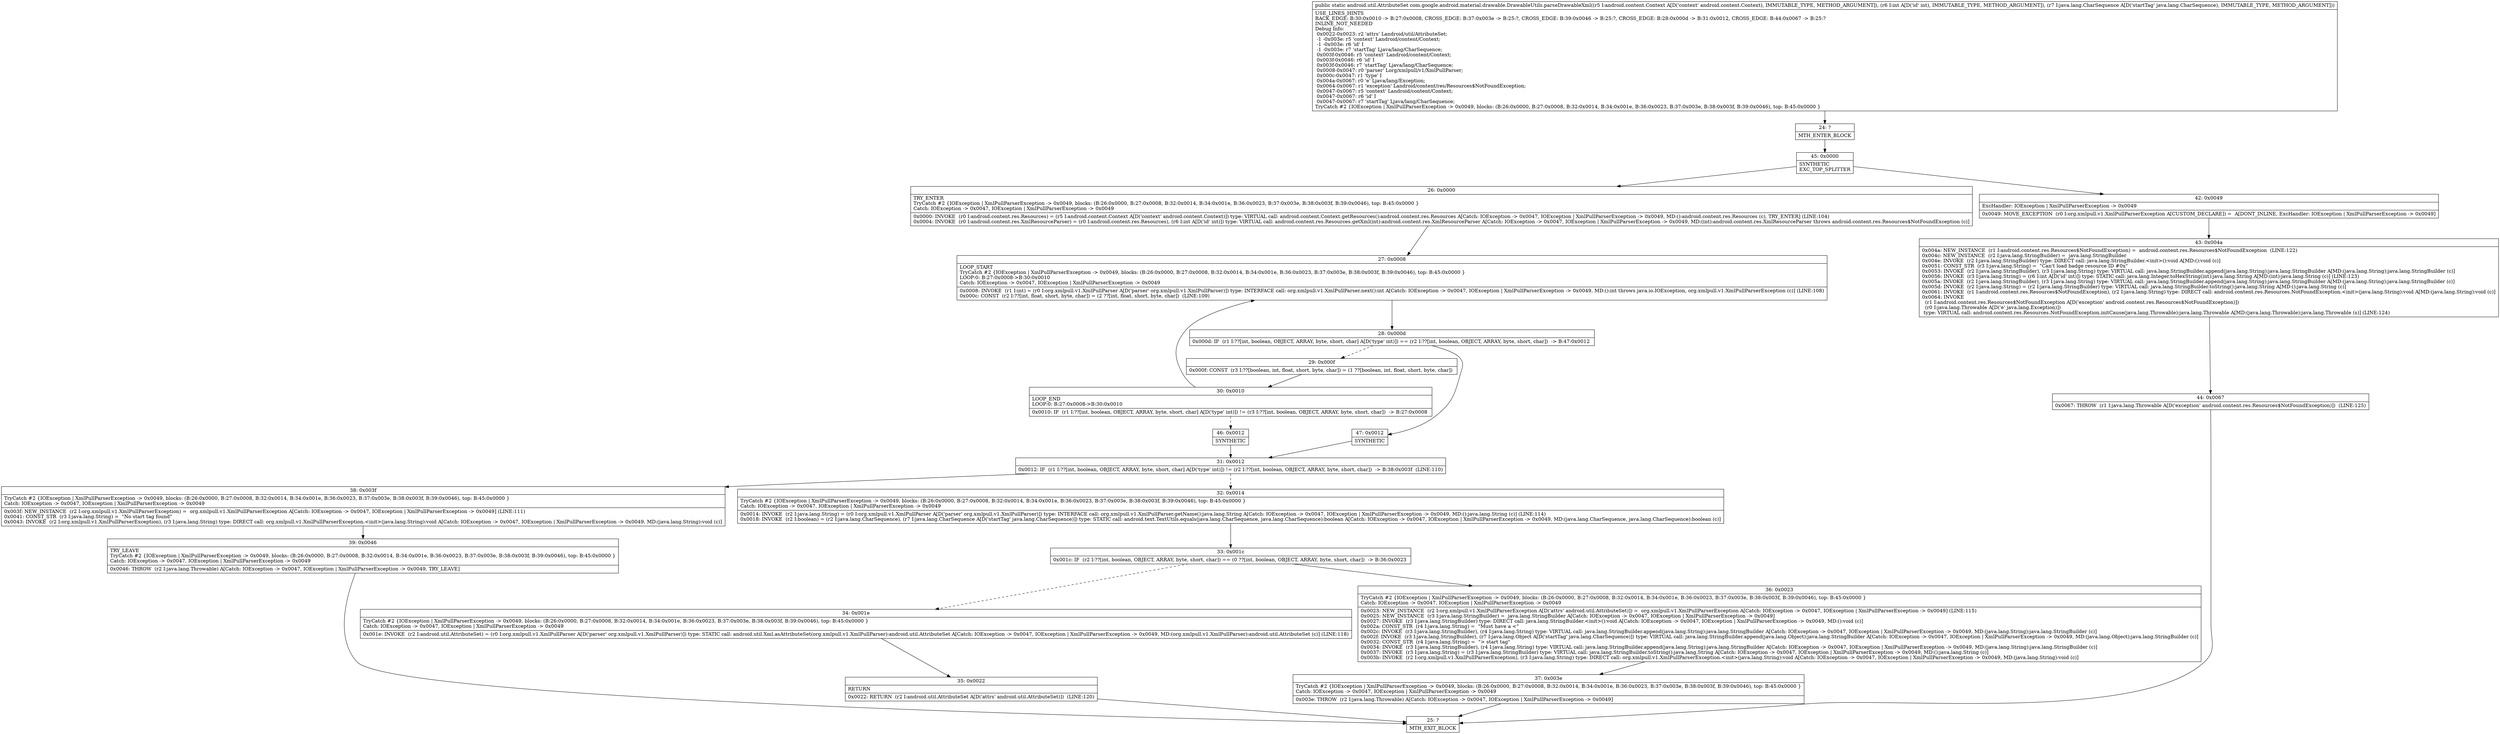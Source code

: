 digraph "CFG forcom.google.android.material.drawable.DrawableUtils.parseDrawableXml(Landroid\/content\/Context;ILjava\/lang\/CharSequence;)Landroid\/util\/AttributeSet;" {
Node_24 [shape=record,label="{24\:\ ?|MTH_ENTER_BLOCK\l}"];
Node_45 [shape=record,label="{45\:\ 0x0000|SYNTHETIC\lEXC_TOP_SPLITTER\l}"];
Node_26 [shape=record,label="{26\:\ 0x0000|TRY_ENTER\lTryCatch #2 \{IOException \| XmlPullParserException \-\> 0x0049, blocks: (B:26:0x0000, B:27:0x0008, B:32:0x0014, B:34:0x001e, B:36:0x0023, B:37:0x003e, B:38:0x003f, B:39:0x0046), top: B:45:0x0000 \}\lCatch: IOException \-\> 0x0047, IOException \| XmlPullParserException \-\> 0x0049\l|0x0000: INVOKE  (r0 I:android.content.res.Resources) = (r5 I:android.content.Context A[D('context' android.content.Context)]) type: VIRTUAL call: android.content.Context.getResources():android.content.res.Resources A[Catch: IOException \-\> 0x0047, IOException \| XmlPullParserException \-\> 0x0049, MD:():android.content.res.Resources (c), TRY_ENTER] (LINE:104)\l0x0004: INVOKE  (r0 I:android.content.res.XmlResourceParser) = (r0 I:android.content.res.Resources), (r6 I:int A[D('id' int)]) type: VIRTUAL call: android.content.res.Resources.getXml(int):android.content.res.XmlResourceParser A[Catch: IOException \-\> 0x0047, IOException \| XmlPullParserException \-\> 0x0049, MD:(int):android.content.res.XmlResourceParser throws android.content.res.Resources$NotFoundException (c)]\l}"];
Node_27 [shape=record,label="{27\:\ 0x0008|LOOP_START\lTryCatch #2 \{IOException \| XmlPullParserException \-\> 0x0049, blocks: (B:26:0x0000, B:27:0x0008, B:32:0x0014, B:34:0x001e, B:36:0x0023, B:37:0x003e, B:38:0x003f, B:39:0x0046), top: B:45:0x0000 \}\lLOOP:0: B:27:0x0008\-\>B:30:0x0010\lCatch: IOException \-\> 0x0047, IOException \| XmlPullParserException \-\> 0x0049\l|0x0008: INVOKE  (r1 I:int) = (r0 I:org.xmlpull.v1.XmlPullParser A[D('parser' org.xmlpull.v1.XmlPullParser)]) type: INTERFACE call: org.xmlpull.v1.XmlPullParser.next():int A[Catch: IOException \-\> 0x0047, IOException \| XmlPullParserException \-\> 0x0049, MD:():int throws java.io.IOException, org.xmlpull.v1.XmlPullParserException (c)] (LINE:108)\l0x000c: CONST  (r2 I:??[int, float, short, byte, char]) = (2 ??[int, float, short, byte, char])  (LINE:109)\l}"];
Node_28 [shape=record,label="{28\:\ 0x000d|0x000d: IF  (r1 I:??[int, boolean, OBJECT, ARRAY, byte, short, char] A[D('type' int)]) == (r2 I:??[int, boolean, OBJECT, ARRAY, byte, short, char])  \-\> B:47:0x0012 \l}"];
Node_29 [shape=record,label="{29\:\ 0x000f|0x000f: CONST  (r3 I:??[boolean, int, float, short, byte, char]) = (1 ??[boolean, int, float, short, byte, char]) \l}"];
Node_30 [shape=record,label="{30\:\ 0x0010|LOOP_END\lLOOP:0: B:27:0x0008\-\>B:30:0x0010\l|0x0010: IF  (r1 I:??[int, boolean, OBJECT, ARRAY, byte, short, char] A[D('type' int)]) != (r3 I:??[int, boolean, OBJECT, ARRAY, byte, short, char])  \-\> B:27:0x0008 \l}"];
Node_46 [shape=record,label="{46\:\ 0x0012|SYNTHETIC\l}"];
Node_31 [shape=record,label="{31\:\ 0x0012|0x0012: IF  (r1 I:??[int, boolean, OBJECT, ARRAY, byte, short, char] A[D('type' int)]) != (r2 I:??[int, boolean, OBJECT, ARRAY, byte, short, char])  \-\> B:38:0x003f  (LINE:110)\l}"];
Node_32 [shape=record,label="{32\:\ 0x0014|TryCatch #2 \{IOException \| XmlPullParserException \-\> 0x0049, blocks: (B:26:0x0000, B:27:0x0008, B:32:0x0014, B:34:0x001e, B:36:0x0023, B:37:0x003e, B:38:0x003f, B:39:0x0046), top: B:45:0x0000 \}\lCatch: IOException \-\> 0x0047, IOException \| XmlPullParserException \-\> 0x0049\l|0x0014: INVOKE  (r2 I:java.lang.String) = (r0 I:org.xmlpull.v1.XmlPullParser A[D('parser' org.xmlpull.v1.XmlPullParser)]) type: INTERFACE call: org.xmlpull.v1.XmlPullParser.getName():java.lang.String A[Catch: IOException \-\> 0x0047, IOException \| XmlPullParserException \-\> 0x0049, MD:():java.lang.String (c)] (LINE:114)\l0x0018: INVOKE  (r2 I:boolean) = (r2 I:java.lang.CharSequence), (r7 I:java.lang.CharSequence A[D('startTag' java.lang.CharSequence)]) type: STATIC call: android.text.TextUtils.equals(java.lang.CharSequence, java.lang.CharSequence):boolean A[Catch: IOException \-\> 0x0047, IOException \| XmlPullParserException \-\> 0x0049, MD:(java.lang.CharSequence, java.lang.CharSequence):boolean (c)]\l}"];
Node_33 [shape=record,label="{33\:\ 0x001c|0x001c: IF  (r2 I:??[int, boolean, OBJECT, ARRAY, byte, short, char]) == (0 ??[int, boolean, OBJECT, ARRAY, byte, short, char])  \-\> B:36:0x0023 \l}"];
Node_34 [shape=record,label="{34\:\ 0x001e|TryCatch #2 \{IOException \| XmlPullParserException \-\> 0x0049, blocks: (B:26:0x0000, B:27:0x0008, B:32:0x0014, B:34:0x001e, B:36:0x0023, B:37:0x003e, B:38:0x003f, B:39:0x0046), top: B:45:0x0000 \}\lCatch: IOException \-\> 0x0047, IOException \| XmlPullParserException \-\> 0x0049\l|0x001e: INVOKE  (r2 I:android.util.AttributeSet) = (r0 I:org.xmlpull.v1.XmlPullParser A[D('parser' org.xmlpull.v1.XmlPullParser)]) type: STATIC call: android.util.Xml.asAttributeSet(org.xmlpull.v1.XmlPullParser):android.util.AttributeSet A[Catch: IOException \-\> 0x0047, IOException \| XmlPullParserException \-\> 0x0049, MD:(org.xmlpull.v1.XmlPullParser):android.util.AttributeSet (c)] (LINE:118)\l}"];
Node_35 [shape=record,label="{35\:\ 0x0022|RETURN\l|0x0022: RETURN  (r2 I:android.util.AttributeSet A[D('attrs' android.util.AttributeSet)])  (LINE:120)\l}"];
Node_25 [shape=record,label="{25\:\ ?|MTH_EXIT_BLOCK\l}"];
Node_36 [shape=record,label="{36\:\ 0x0023|TryCatch #2 \{IOException \| XmlPullParserException \-\> 0x0049, blocks: (B:26:0x0000, B:27:0x0008, B:32:0x0014, B:34:0x001e, B:36:0x0023, B:37:0x003e, B:38:0x003f, B:39:0x0046), top: B:45:0x0000 \}\lCatch: IOException \-\> 0x0047, IOException \| XmlPullParserException \-\> 0x0049\l|0x0023: NEW_INSTANCE  (r2 I:org.xmlpull.v1.XmlPullParserException A[D('attrs' android.util.AttributeSet)]) =  org.xmlpull.v1.XmlPullParserException A[Catch: IOException \-\> 0x0047, IOException \| XmlPullParserException \-\> 0x0049] (LINE:115)\l0x0025: NEW_INSTANCE  (r3 I:java.lang.StringBuilder) =  java.lang.StringBuilder A[Catch: IOException \-\> 0x0047, IOException \| XmlPullParserException \-\> 0x0049]\l0x0027: INVOKE  (r3 I:java.lang.StringBuilder) type: DIRECT call: java.lang.StringBuilder.\<init\>():void A[Catch: IOException \-\> 0x0047, IOException \| XmlPullParserException \-\> 0x0049, MD:():void (c)]\l0x002a: CONST_STR  (r4 I:java.lang.String) =  \"Must have a \<\" \l0x002c: INVOKE  (r3 I:java.lang.StringBuilder), (r4 I:java.lang.String) type: VIRTUAL call: java.lang.StringBuilder.append(java.lang.String):java.lang.StringBuilder A[Catch: IOException \-\> 0x0047, IOException \| XmlPullParserException \-\> 0x0049, MD:(java.lang.String):java.lang.StringBuilder (c)]\l0x002f: INVOKE  (r3 I:java.lang.StringBuilder), (r7 I:java.lang.Object A[D('startTag' java.lang.CharSequence)]) type: VIRTUAL call: java.lang.StringBuilder.append(java.lang.Object):java.lang.StringBuilder A[Catch: IOException \-\> 0x0047, IOException \| XmlPullParserException \-\> 0x0049, MD:(java.lang.Object):java.lang.StringBuilder (c)]\l0x0032: CONST_STR  (r4 I:java.lang.String) =  \"\> start tag\" \l0x0034: INVOKE  (r3 I:java.lang.StringBuilder), (r4 I:java.lang.String) type: VIRTUAL call: java.lang.StringBuilder.append(java.lang.String):java.lang.StringBuilder A[Catch: IOException \-\> 0x0047, IOException \| XmlPullParserException \-\> 0x0049, MD:(java.lang.String):java.lang.StringBuilder (c)]\l0x0037: INVOKE  (r3 I:java.lang.String) = (r3 I:java.lang.StringBuilder) type: VIRTUAL call: java.lang.StringBuilder.toString():java.lang.String A[Catch: IOException \-\> 0x0047, IOException \| XmlPullParserException \-\> 0x0049, MD:():java.lang.String (c)]\l0x003b: INVOKE  (r2 I:org.xmlpull.v1.XmlPullParserException), (r3 I:java.lang.String) type: DIRECT call: org.xmlpull.v1.XmlPullParserException.\<init\>(java.lang.String):void A[Catch: IOException \-\> 0x0047, IOException \| XmlPullParserException \-\> 0x0049, MD:(java.lang.String):void (c)]\l}"];
Node_37 [shape=record,label="{37\:\ 0x003e|TryCatch #2 \{IOException \| XmlPullParserException \-\> 0x0049, blocks: (B:26:0x0000, B:27:0x0008, B:32:0x0014, B:34:0x001e, B:36:0x0023, B:37:0x003e, B:38:0x003f, B:39:0x0046), top: B:45:0x0000 \}\lCatch: IOException \-\> 0x0047, IOException \| XmlPullParserException \-\> 0x0049\l|0x003e: THROW  (r2 I:java.lang.Throwable) A[Catch: IOException \-\> 0x0047, IOException \| XmlPullParserException \-\> 0x0049]\l}"];
Node_38 [shape=record,label="{38\:\ 0x003f|TryCatch #2 \{IOException \| XmlPullParserException \-\> 0x0049, blocks: (B:26:0x0000, B:27:0x0008, B:32:0x0014, B:34:0x001e, B:36:0x0023, B:37:0x003e, B:38:0x003f, B:39:0x0046), top: B:45:0x0000 \}\lCatch: IOException \-\> 0x0047, IOException \| XmlPullParserException \-\> 0x0049\l|0x003f: NEW_INSTANCE  (r2 I:org.xmlpull.v1.XmlPullParserException) =  org.xmlpull.v1.XmlPullParserException A[Catch: IOException \-\> 0x0047, IOException \| XmlPullParserException \-\> 0x0049] (LINE:111)\l0x0041: CONST_STR  (r3 I:java.lang.String) =  \"No start tag found\" \l0x0043: INVOKE  (r2 I:org.xmlpull.v1.XmlPullParserException), (r3 I:java.lang.String) type: DIRECT call: org.xmlpull.v1.XmlPullParserException.\<init\>(java.lang.String):void A[Catch: IOException \-\> 0x0047, IOException \| XmlPullParserException \-\> 0x0049, MD:(java.lang.String):void (c)]\l}"];
Node_39 [shape=record,label="{39\:\ 0x0046|TRY_LEAVE\lTryCatch #2 \{IOException \| XmlPullParserException \-\> 0x0049, blocks: (B:26:0x0000, B:27:0x0008, B:32:0x0014, B:34:0x001e, B:36:0x0023, B:37:0x003e, B:38:0x003f, B:39:0x0046), top: B:45:0x0000 \}\lCatch: IOException \-\> 0x0047, IOException \| XmlPullParserException \-\> 0x0049\l|0x0046: THROW  (r2 I:java.lang.Throwable) A[Catch: IOException \-\> 0x0047, IOException \| XmlPullParserException \-\> 0x0049, TRY_LEAVE]\l}"];
Node_47 [shape=record,label="{47\:\ 0x0012|SYNTHETIC\l}"];
Node_42 [shape=record,label="{42\:\ 0x0049|ExcHandler: IOException \| XmlPullParserException \-\> 0x0049\l|0x0049: MOVE_EXCEPTION  (r0 I:org.xmlpull.v1.XmlPullParserException A[CUSTOM_DECLARE]) =  A[DONT_INLINE, ExcHandler: IOException \| XmlPullParserException \-\> 0x0049]\l}"];
Node_43 [shape=record,label="{43\:\ 0x004a|0x004a: NEW_INSTANCE  (r1 I:android.content.res.Resources$NotFoundException) =  android.content.res.Resources$NotFoundException  (LINE:122)\l0x004c: NEW_INSTANCE  (r2 I:java.lang.StringBuilder) =  java.lang.StringBuilder \l0x004e: INVOKE  (r2 I:java.lang.StringBuilder) type: DIRECT call: java.lang.StringBuilder.\<init\>():void A[MD:():void (c)]\l0x0051: CONST_STR  (r3 I:java.lang.String) =  \"Can't load badge resource ID #0x\" \l0x0053: INVOKE  (r2 I:java.lang.StringBuilder), (r3 I:java.lang.String) type: VIRTUAL call: java.lang.StringBuilder.append(java.lang.String):java.lang.StringBuilder A[MD:(java.lang.String):java.lang.StringBuilder (c)]\l0x0056: INVOKE  (r3 I:java.lang.String) = (r6 I:int A[D('id' int)]) type: STATIC call: java.lang.Integer.toHexString(int):java.lang.String A[MD:(int):java.lang.String (c)] (LINE:123)\l0x005a: INVOKE  (r2 I:java.lang.StringBuilder), (r3 I:java.lang.String) type: VIRTUAL call: java.lang.StringBuilder.append(java.lang.String):java.lang.StringBuilder A[MD:(java.lang.String):java.lang.StringBuilder (c)]\l0x005d: INVOKE  (r2 I:java.lang.String) = (r2 I:java.lang.StringBuilder) type: VIRTUAL call: java.lang.StringBuilder.toString():java.lang.String A[MD:():java.lang.String (c)]\l0x0061: INVOKE  (r1 I:android.content.res.Resources$NotFoundException), (r2 I:java.lang.String) type: DIRECT call: android.content.res.Resources.NotFoundException.\<init\>(java.lang.String):void A[MD:(java.lang.String):void (c)]\l0x0064: INVOKE  \l  (r1 I:android.content.res.Resources$NotFoundException A[D('exception' android.content.res.Resources$NotFoundException)])\l  (r0 I:java.lang.Throwable A[D('e' java.lang.Exception)])\l type: VIRTUAL call: android.content.res.Resources.NotFoundException.initCause(java.lang.Throwable):java.lang.Throwable A[MD:(java.lang.Throwable):java.lang.Throwable (s)] (LINE:124)\l}"];
Node_44 [shape=record,label="{44\:\ 0x0067|0x0067: THROW  (r1 I:java.lang.Throwable A[D('exception' android.content.res.Resources$NotFoundException)])  (LINE:125)\l}"];
MethodNode[shape=record,label="{public static android.util.AttributeSet com.google.android.material.drawable.DrawableUtils.parseDrawableXml((r5 I:android.content.Context A[D('context' android.content.Context), IMMUTABLE_TYPE, METHOD_ARGUMENT]), (r6 I:int A[D('id' int), IMMUTABLE_TYPE, METHOD_ARGUMENT]), (r7 I:java.lang.CharSequence A[D('startTag' java.lang.CharSequence), IMMUTABLE_TYPE, METHOD_ARGUMENT]))  | USE_LINES_HINTS\lBACK_EDGE: B:30:0x0010 \-\> B:27:0x0008, CROSS_EDGE: B:37:0x003e \-\> B:25:?, CROSS_EDGE: B:39:0x0046 \-\> B:25:?, CROSS_EDGE: B:28:0x000d \-\> B:31:0x0012, CROSS_EDGE: B:44:0x0067 \-\> B:25:?\lINLINE_NOT_NEEDED\lDebug Info:\l  0x0022\-0x0023: r2 'attrs' Landroid\/util\/AttributeSet;\l  \-1 \-0x003e: r5 'context' Landroid\/content\/Context;\l  \-1 \-0x003e: r6 'id' I\l  \-1 \-0x003e: r7 'startTag' Ljava\/lang\/CharSequence;\l  0x003f\-0x0046: r5 'context' Landroid\/content\/Context;\l  0x003f\-0x0046: r6 'id' I\l  0x003f\-0x0046: r7 'startTag' Ljava\/lang\/CharSequence;\l  0x0008\-0x0047: r0 'parser' Lorg\/xmlpull\/v1\/XmlPullParser;\l  0x000c\-0x0047: r1 'type' I\l  0x004a\-0x0067: r0 'e' Ljava\/lang\/Exception;\l  0x0064\-0x0067: r1 'exception' Landroid\/content\/res\/Resources$NotFoundException;\l  0x0047\-0x0067: r5 'context' Landroid\/content\/Context;\l  0x0047\-0x0067: r6 'id' I\l  0x0047\-0x0067: r7 'startTag' Ljava\/lang\/CharSequence;\lTryCatch #2 \{IOException \| XmlPullParserException \-\> 0x0049, blocks: (B:26:0x0000, B:27:0x0008, B:32:0x0014, B:34:0x001e, B:36:0x0023, B:37:0x003e, B:38:0x003f, B:39:0x0046), top: B:45:0x0000 \}\l}"];
MethodNode -> Node_24;Node_24 -> Node_45;
Node_45 -> Node_26;
Node_45 -> Node_42;
Node_26 -> Node_27;
Node_27 -> Node_28;
Node_28 -> Node_29[style=dashed];
Node_28 -> Node_47;
Node_29 -> Node_30;
Node_30 -> Node_27;
Node_30 -> Node_46[style=dashed];
Node_46 -> Node_31;
Node_31 -> Node_32[style=dashed];
Node_31 -> Node_38;
Node_32 -> Node_33;
Node_33 -> Node_34[style=dashed];
Node_33 -> Node_36;
Node_34 -> Node_35;
Node_35 -> Node_25;
Node_36 -> Node_37;
Node_37 -> Node_25;
Node_38 -> Node_39;
Node_39 -> Node_25;
Node_47 -> Node_31;
Node_42 -> Node_43;
Node_43 -> Node_44;
Node_44 -> Node_25;
}

